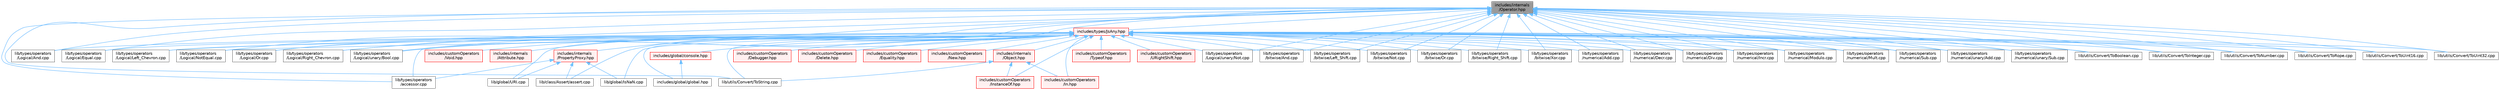 digraph "includes/internals/Operator.hpp"
{
 // LATEX_PDF_SIZE
  bgcolor="transparent";
  edge [fontname=Helvetica,fontsize=10,labelfontname=Helvetica,labelfontsize=10];
  node [fontname=Helvetica,fontsize=10,shape=box,height=0.2,width=0.4];
  Node1 [id="Node000001",label="includes/internals\l/Operator.hpp",height=0.2,width=0.4,color="gray40", fillcolor="grey60", style="filled", fontcolor="black",tooltip=" "];
  Node1 -> Node2 [id="edge1_Node000001_Node000002",dir="back",color="steelblue1",style="solid",tooltip=" "];
  Node2 [id="Node000002",label="includes/types/JsAny.hpp",height=0.2,width=0.4,color="red", fillcolor="#FFF0F0", style="filled",URL="$JsAny_8hpp.html",tooltip=" "];
  Node2 -> Node3 [id="edge2_Node000002_Node000003",dir="back",color="steelblue1",style="solid",tooltip=" "];
  Node3 [id="Node000003",label="includes/customOperators\l/Debugger.hpp",height=0.2,width=0.4,color="red", fillcolor="#FFF0F0", style="filled",URL="$Debugger_8hpp.html",tooltip=" "];
  Node2 -> Node7 [id="edge3_Node000002_Node000007",dir="back",color="steelblue1",style="solid",tooltip=" "];
  Node7 [id="Node000007",label="includes/customOperators\l/Delete.hpp",height=0.2,width=0.4,color="red", fillcolor="#FFF0F0", style="filled",URL="$Delete_8hpp.html",tooltip=" "];
  Node2 -> Node8 [id="edge4_Node000002_Node000008",dir="back",color="steelblue1",style="solid",tooltip=" "];
  Node8 [id="Node000008",label="includes/customOperators\l/Equality.hpp",height=0.2,width=0.4,color="red", fillcolor="#FFF0F0", style="filled",URL="$Equality_8hpp.html",tooltip=" "];
  Node2 -> Node9 [id="edge5_Node000002_Node000009",dir="back",color="steelblue1",style="solid",tooltip=" "];
  Node9 [id="Node000009",label="includes/customOperators\l/In.hpp",height=0.2,width=0.4,color="red", fillcolor="#FFF0F0", style="filled",URL="$In_8hpp.html",tooltip=" "];
  Node2 -> Node10 [id="edge6_Node000002_Node000010",dir="back",color="steelblue1",style="solid",tooltip=" "];
  Node10 [id="Node000010",label="includes/customOperators\l/InstanceOf.hpp",height=0.2,width=0.4,color="red", fillcolor="#FFF0F0", style="filled",URL="$InstanceOf_8hpp.html",tooltip=" "];
  Node2 -> Node11 [id="edge7_Node000002_Node000011",dir="back",color="steelblue1",style="solid",tooltip=" "];
  Node11 [id="Node000011",label="includes/customOperators\l/New.hpp",height=0.2,width=0.4,color="red", fillcolor="#FFF0F0", style="filled",URL="$New_8hpp.html",tooltip=" "];
  Node2 -> Node12 [id="edge8_Node000002_Node000012",dir="back",color="steelblue1",style="solid",tooltip=" "];
  Node12 [id="Node000012",label="includes/customOperators\l/Typeof.hpp",height=0.2,width=0.4,color="red", fillcolor="#FFF0F0", style="filled",URL="$Typeof_8hpp.html",tooltip=" "];
  Node2 -> Node13 [id="edge9_Node000002_Node000013",dir="back",color="steelblue1",style="solid",tooltip=" "];
  Node13 [id="Node000013",label="includes/customOperators\l/URightShift.hpp",height=0.2,width=0.4,color="red", fillcolor="#FFF0F0", style="filled",URL="$URightShift_8hpp.html",tooltip=" "];
  Node2 -> Node14 [id="edge10_Node000002_Node000014",dir="back",color="steelblue1",style="solid",tooltip=" "];
  Node14 [id="Node000014",label="includes/customOperators\l/Void.hpp",height=0.2,width=0.4,color="red", fillcolor="#FFF0F0", style="filled",URL="$Void_8hpp.html",tooltip=" "];
  Node2 -> Node15 [id="edge11_Node000002_Node000015",dir="back",color="steelblue1",style="solid",tooltip=" "];
  Node15 [id="Node000015",label="includes/global/console.hpp",height=0.2,width=0.4,color="red", fillcolor="#FFF0F0", style="filled",URL="$console_8hpp.html",tooltip=" "];
  Node15 -> Node16 [id="edge12_Node000015_Node000016",dir="back",color="steelblue1",style="solid",tooltip=" "];
  Node16 [id="Node000016",label="includes/global/global.hpp",height=0.2,width=0.4,color="grey40", fillcolor="white", style="filled",URL="$global_8hpp.html",tooltip=" "];
  Node2 -> Node16 [id="edge13_Node000002_Node000016",dir="back",color="steelblue1",style="solid",tooltip=" "];
  Node2 -> Node18 [id="edge14_Node000002_Node000018",dir="back",color="steelblue1",style="solid",tooltip=" "];
  Node18 [id="Node000018",label="includes/internals\l/Attribute.hpp",height=0.2,width=0.4,color="red", fillcolor="#FFF0F0", style="filled",URL="$Attribute_8hpp.html",tooltip=" "];
  Node2 -> Node135 [id="edge15_Node000002_Node000135",dir="back",color="steelblue1",style="solid",tooltip=" "];
  Node135 [id="Node000135",label="includes/internals\l/Object.hpp",height=0.2,width=0.4,color="red", fillcolor="#FFF0F0", style="filled",URL="$Object_8hpp.html",tooltip=" "];
  Node135 -> Node9 [id="edge16_Node000135_Node000009",dir="back",color="steelblue1",style="solid",tooltip=" "];
  Node135 -> Node10 [id="edge17_Node000135_Node000010",dir="back",color="steelblue1",style="solid",tooltip=" "];
  Node135 -> Node130 [id="edge18_Node000135_Node000130",dir="back",color="steelblue1",style="solid",tooltip=" "];
  Node130 [id="Node000130",label="lib/utils/Convert/ToString.cpp",height=0.2,width=0.4,color="grey40", fillcolor="white", style="filled",URL="$ToString_8cpp.html",tooltip=" "];
  Node2 -> Node158 [id="edge19_Node000002_Node000158",dir="back",color="steelblue1",style="solid",tooltip=" "];
  Node158 [id="Node000158",label="includes/internals\l/PropertyProxy.hpp",height=0.2,width=0.4,color="red", fillcolor="#FFF0F0", style="filled",URL="$PropertyProxy_8hpp.html",tooltip=" "];
  Node158 -> Node5 [id="edge20_Node000158_Node000005",dir="back",color="steelblue1",style="solid",tooltip=" "];
  Node5 [id="Node000005",label="lib/class/Assert/assert.cpp",height=0.2,width=0.4,color="grey40", fillcolor="white", style="filled",URL="$assert_8cpp.html",tooltip=" "];
  Node158 -> Node92 [id="edge21_Node000158_Node000092",dir="back",color="steelblue1",style="solid",tooltip=" "];
  Node92 [id="Node000092",label="lib/global/IsNaN.cpp",height=0.2,width=0.4,color="grey40", fillcolor="white", style="filled",URL="$IsNaN_8cpp.html",tooltip=" "];
  Node158 -> Node93 [id="edge22_Node000158_Node000093",dir="back",color="steelblue1",style="solid",tooltip=" "];
  Node93 [id="Node000093",label="lib/global/URI.cpp",height=0.2,width=0.4,color="grey40", fillcolor="white", style="filled",URL="$URI_8cpp.html",tooltip=" "];
  Node158 -> Node56 [id="edge23_Node000158_Node000056",dir="back",color="steelblue1",style="solid",tooltip=" "];
  Node56 [id="Node000056",label="lib/types/operators\l/accessor.cpp",height=0.2,width=0.4,color="grey40", fillcolor="white", style="filled",URL="$types_2operators_2accessor_8cpp.html",tooltip=" "];
  Node2 -> Node5 [id="edge24_Node000002_Node000005",dir="back",color="steelblue1",style="solid",tooltip=" "];
  Node2 -> Node92 [id="edge25_Node000002_Node000092",dir="back",color="steelblue1",style="solid",tooltip=" "];
  Node2 -> Node93 [id="edge26_Node000002_Node000093",dir="back",color="steelblue1",style="solid",tooltip=" "];
  Node2 -> Node104 [id="edge27_Node000002_Node000104",dir="back",color="steelblue1",style="solid",tooltip=" "];
  Node104 [id="Node000104",label="lib/types/operators\l/Logical/And.cpp",height=0.2,width=0.4,color="grey40", fillcolor="white", style="filled",URL="$Logical_2And_8cpp.html",tooltip=" "];
  Node2 -> Node105 [id="edge28_Node000002_Node000105",dir="back",color="steelblue1",style="solid",tooltip=" "];
  Node105 [id="Node000105",label="lib/types/operators\l/Logical/Equal.cpp",height=0.2,width=0.4,color="grey40", fillcolor="white", style="filled",URL="$Equal_8cpp.html",tooltip=" "];
  Node2 -> Node106 [id="edge29_Node000002_Node000106",dir="back",color="steelblue1",style="solid",tooltip=" "];
  Node106 [id="Node000106",label="lib/types/operators\l/Logical/Left_Chevron.cpp",height=0.2,width=0.4,color="grey40", fillcolor="white", style="filled",URL="$Left__Chevron_8cpp.html",tooltip=" "];
  Node2 -> Node160 [id="edge30_Node000002_Node000160",dir="back",color="steelblue1",style="solid",tooltip=" "];
  Node160 [id="Node000160",label="lib/types/operators\l/Logical/NotEqual.cpp",height=0.2,width=0.4,color="grey40", fillcolor="white", style="filled",URL="$NotEqual_8cpp.html",tooltip=" "];
  Node2 -> Node107 [id="edge31_Node000002_Node000107",dir="back",color="steelblue1",style="solid",tooltip=" "];
  Node107 [id="Node000107",label="lib/types/operators\l/Logical/Or.cpp",height=0.2,width=0.4,color="grey40", fillcolor="white", style="filled",URL="$Logical_2Or_8cpp.html",tooltip=" "];
  Node2 -> Node108 [id="edge32_Node000002_Node000108",dir="back",color="steelblue1",style="solid",tooltip=" "];
  Node108 [id="Node000108",label="lib/types/operators\l/Logical/Right_Chevron.cpp",height=0.2,width=0.4,color="grey40", fillcolor="white", style="filled",URL="$Right__Chevron_8cpp.html",tooltip=" "];
  Node2 -> Node109 [id="edge33_Node000002_Node000109",dir="back",color="steelblue1",style="solid",tooltip=" "];
  Node109 [id="Node000109",label="lib/types/operators\l/Logical/unary/Bool.cpp",height=0.2,width=0.4,color="grey40", fillcolor="white", style="filled",URL="$Bool_8cpp.html",tooltip=" "];
  Node2 -> Node110 [id="edge34_Node000002_Node000110",dir="back",color="steelblue1",style="solid",tooltip=" "];
  Node110 [id="Node000110",label="lib/types/operators\l/Logical/unary/Not.cpp",height=0.2,width=0.4,color="grey40", fillcolor="white", style="filled",URL="$Logical_2unary_2Not_8cpp.html",tooltip=" "];
  Node2 -> Node56 [id="edge35_Node000002_Node000056",dir="back",color="steelblue1",style="solid",tooltip=" "];
  Node2 -> Node111 [id="edge36_Node000002_Node000111",dir="back",color="steelblue1",style="solid",tooltip=" "];
  Node111 [id="Node000111",label="lib/types/operators\l/bitwise/And.cpp",height=0.2,width=0.4,color="grey40", fillcolor="white", style="filled",URL="$bitwise_2And_8cpp.html",tooltip=" "];
  Node2 -> Node112 [id="edge37_Node000002_Node000112",dir="back",color="steelblue1",style="solid",tooltip=" "];
  Node112 [id="Node000112",label="lib/types/operators\l/bitwise/Left_Shift.cpp",height=0.2,width=0.4,color="grey40", fillcolor="white", style="filled",URL="$Left__Shift_8cpp.html",tooltip=" "];
  Node2 -> Node113 [id="edge38_Node000002_Node000113",dir="back",color="steelblue1",style="solid",tooltip=" "];
  Node113 [id="Node000113",label="lib/types/operators\l/bitwise/Not.cpp",height=0.2,width=0.4,color="grey40", fillcolor="white", style="filled",URL="$bitwise_2Not_8cpp.html",tooltip=" "];
  Node2 -> Node114 [id="edge39_Node000002_Node000114",dir="back",color="steelblue1",style="solid",tooltip=" "];
  Node114 [id="Node000114",label="lib/types/operators\l/bitwise/Or.cpp",height=0.2,width=0.4,color="grey40", fillcolor="white", style="filled",URL="$bitwise_2Or_8cpp.html",tooltip=" "];
  Node2 -> Node115 [id="edge40_Node000002_Node000115",dir="back",color="steelblue1",style="solid",tooltip=" "];
  Node115 [id="Node000115",label="lib/types/operators\l/bitwise/Right_Shift.cpp",height=0.2,width=0.4,color="grey40", fillcolor="white", style="filled",URL="$Right__Shift_8cpp.html",tooltip=" "];
  Node2 -> Node116 [id="edge41_Node000002_Node000116",dir="back",color="steelblue1",style="solid",tooltip=" "];
  Node116 [id="Node000116",label="lib/types/operators\l/bitwise/Xor.cpp",height=0.2,width=0.4,color="grey40", fillcolor="white", style="filled",URL="$Xor_8cpp.html",tooltip=" "];
  Node2 -> Node117 [id="edge42_Node000002_Node000117",dir="back",color="steelblue1",style="solid",tooltip=" "];
  Node117 [id="Node000117",label="lib/types/operators\l/numerical/Add.cpp",height=0.2,width=0.4,color="grey40", fillcolor="white", style="filled",URL="$Add_8cpp.html",tooltip=" "];
  Node2 -> Node118 [id="edge43_Node000002_Node000118",dir="back",color="steelblue1",style="solid",tooltip=" "];
  Node118 [id="Node000118",label="lib/types/operators\l/numerical/Decr.cpp",height=0.2,width=0.4,color="grey40", fillcolor="white", style="filled",URL="$Decr_8cpp.html",tooltip=" "];
  Node2 -> Node119 [id="edge44_Node000002_Node000119",dir="back",color="steelblue1",style="solid",tooltip=" "];
  Node119 [id="Node000119",label="lib/types/operators\l/numerical/Div.cpp",height=0.2,width=0.4,color="grey40", fillcolor="white", style="filled",URL="$Div_8cpp.html",tooltip=" "];
  Node2 -> Node120 [id="edge45_Node000002_Node000120",dir="back",color="steelblue1",style="solid",tooltip=" "];
  Node120 [id="Node000120",label="lib/types/operators\l/numerical/Incr.cpp",height=0.2,width=0.4,color="grey40", fillcolor="white", style="filled",URL="$Incr_8cpp.html",tooltip=" "];
  Node2 -> Node121 [id="edge46_Node000002_Node000121",dir="back",color="steelblue1",style="solid",tooltip=" "];
  Node121 [id="Node000121",label="lib/types/operators\l/numerical/Modulo.cpp",height=0.2,width=0.4,color="grey40", fillcolor="white", style="filled",URL="$Modulo_8cpp.html",tooltip=" "];
  Node2 -> Node122 [id="edge47_Node000002_Node000122",dir="back",color="steelblue1",style="solid",tooltip=" "];
  Node122 [id="Node000122",label="lib/types/operators\l/numerical/Mult.cpp",height=0.2,width=0.4,color="grey40", fillcolor="white", style="filled",URL="$Mult_8cpp.html",tooltip=" "];
  Node2 -> Node123 [id="edge48_Node000002_Node000123",dir="back",color="steelblue1",style="solid",tooltip=" "];
  Node123 [id="Node000123",label="lib/types/operators\l/numerical/Sub.cpp",height=0.2,width=0.4,color="grey40", fillcolor="white", style="filled",URL="$Sub_8cpp.html",tooltip=" "];
  Node2 -> Node124 [id="edge49_Node000002_Node000124",dir="back",color="steelblue1",style="solid",tooltip=" "];
  Node124 [id="Node000124",label="lib/types/operators\l/numerical/unary/Add.cpp",height=0.2,width=0.4,color="grey40", fillcolor="white", style="filled",URL="$unary_2Add_8cpp.html",tooltip=" "];
  Node2 -> Node125 [id="edge50_Node000002_Node000125",dir="back",color="steelblue1",style="solid",tooltip=" "];
  Node125 [id="Node000125",label="lib/types/operators\l/numerical/unary/Sub.cpp",height=0.2,width=0.4,color="grey40", fillcolor="white", style="filled",URL="$unary_2Sub_8cpp.html",tooltip=" "];
  Node2 -> Node153 [id="edge51_Node000002_Node000153",dir="back",color="steelblue1",style="solid",tooltip=" "];
  Node153 [id="Node000153",label="lib/utils/Convert/ToBoolean.cpp",height=0.2,width=0.4,color="grey40", fillcolor="white", style="filled",URL="$ToBoolean_8cpp.html",tooltip=" "];
  Node2 -> Node128 [id="edge52_Node000002_Node000128",dir="back",color="steelblue1",style="solid",tooltip=" "];
  Node128 [id="Node000128",label="lib/utils/Convert/ToInteger.cpp",height=0.2,width=0.4,color="grey40", fillcolor="white", style="filled",URL="$ToInteger_8cpp.html",tooltip=" "];
  Node2 -> Node77 [id="edge53_Node000002_Node000077",dir="back",color="steelblue1",style="solid",tooltip=" "];
  Node77 [id="Node000077",label="lib/utils/Convert/ToNumber.cpp",height=0.2,width=0.4,color="grey40", fillcolor="white", style="filled",URL="$ToNumber_8cpp.html",tooltip=" "];
  Node2 -> Node129 [id="edge54_Node000002_Node000129",dir="back",color="steelblue1",style="solid",tooltip=" "];
  Node129 [id="Node000129",label="lib/utils/Convert/ToRope.cpp",height=0.2,width=0.4,color="grey40", fillcolor="white", style="filled",URL="$ToRope_8cpp.html",tooltip=" "];
  Node2 -> Node130 [id="edge55_Node000002_Node000130",dir="back",color="steelblue1",style="solid",tooltip=" "];
  Node2 -> Node131 [id="edge56_Node000002_Node000131",dir="back",color="steelblue1",style="solid",tooltip=" "];
  Node131 [id="Node000131",label="lib/utils/Convert/ToUint16.cpp",height=0.2,width=0.4,color="grey40", fillcolor="white", style="filled",URL="$ToUint16_8cpp.html",tooltip=" "];
  Node2 -> Node132 [id="edge57_Node000002_Node000132",dir="back",color="steelblue1",style="solid",tooltip=" "];
  Node132 [id="Node000132",label="lib/utils/Convert/ToUint32.cpp",height=0.2,width=0.4,color="grey40", fillcolor="white", style="filled",URL="$ToUint32_8cpp.html",tooltip=" "];
  Node1 -> Node104 [id="edge58_Node000001_Node000104",dir="back",color="steelblue1",style="solid",tooltip=" "];
  Node1 -> Node105 [id="edge59_Node000001_Node000105",dir="back",color="steelblue1",style="solid",tooltip=" "];
  Node1 -> Node106 [id="edge60_Node000001_Node000106",dir="back",color="steelblue1",style="solid",tooltip=" "];
  Node1 -> Node160 [id="edge61_Node000001_Node000160",dir="back",color="steelblue1",style="solid",tooltip=" "];
  Node1 -> Node107 [id="edge62_Node000001_Node000107",dir="back",color="steelblue1",style="solid",tooltip=" "];
  Node1 -> Node108 [id="edge63_Node000001_Node000108",dir="back",color="steelblue1",style="solid",tooltip=" "];
  Node1 -> Node109 [id="edge64_Node000001_Node000109",dir="back",color="steelblue1",style="solid",tooltip=" "];
  Node1 -> Node110 [id="edge65_Node000001_Node000110",dir="back",color="steelblue1",style="solid",tooltip=" "];
  Node1 -> Node56 [id="edge66_Node000001_Node000056",dir="back",color="steelblue1",style="solid",tooltip=" "];
  Node1 -> Node111 [id="edge67_Node000001_Node000111",dir="back",color="steelblue1",style="solid",tooltip=" "];
  Node1 -> Node112 [id="edge68_Node000001_Node000112",dir="back",color="steelblue1",style="solid",tooltip=" "];
  Node1 -> Node113 [id="edge69_Node000001_Node000113",dir="back",color="steelblue1",style="solid",tooltip=" "];
  Node1 -> Node114 [id="edge70_Node000001_Node000114",dir="back",color="steelblue1",style="solid",tooltip=" "];
  Node1 -> Node115 [id="edge71_Node000001_Node000115",dir="back",color="steelblue1",style="solid",tooltip=" "];
  Node1 -> Node116 [id="edge72_Node000001_Node000116",dir="back",color="steelblue1",style="solid",tooltip=" "];
  Node1 -> Node117 [id="edge73_Node000001_Node000117",dir="back",color="steelblue1",style="solid",tooltip=" "];
  Node1 -> Node118 [id="edge74_Node000001_Node000118",dir="back",color="steelblue1",style="solid",tooltip=" "];
  Node1 -> Node119 [id="edge75_Node000001_Node000119",dir="back",color="steelblue1",style="solid",tooltip=" "];
  Node1 -> Node120 [id="edge76_Node000001_Node000120",dir="back",color="steelblue1",style="solid",tooltip=" "];
  Node1 -> Node121 [id="edge77_Node000001_Node000121",dir="back",color="steelblue1",style="solid",tooltip=" "];
  Node1 -> Node122 [id="edge78_Node000001_Node000122",dir="back",color="steelblue1",style="solid",tooltip=" "];
  Node1 -> Node123 [id="edge79_Node000001_Node000123",dir="back",color="steelblue1",style="solid",tooltip=" "];
  Node1 -> Node124 [id="edge80_Node000001_Node000124",dir="back",color="steelblue1",style="solid",tooltip=" "];
  Node1 -> Node125 [id="edge81_Node000001_Node000125",dir="back",color="steelblue1",style="solid",tooltip=" "];
  Node1 -> Node153 [id="edge82_Node000001_Node000153",dir="back",color="steelblue1",style="solid",tooltip=" "];
  Node1 -> Node128 [id="edge83_Node000001_Node000128",dir="back",color="steelblue1",style="solid",tooltip=" "];
  Node1 -> Node77 [id="edge84_Node000001_Node000077",dir="back",color="steelblue1",style="solid",tooltip=" "];
  Node1 -> Node129 [id="edge85_Node000001_Node000129",dir="back",color="steelblue1",style="solid",tooltip=" "];
  Node1 -> Node130 [id="edge86_Node000001_Node000130",dir="back",color="steelblue1",style="solid",tooltip=" "];
  Node1 -> Node131 [id="edge87_Node000001_Node000131",dir="back",color="steelblue1",style="solid",tooltip=" "];
  Node1 -> Node132 [id="edge88_Node000001_Node000132",dir="back",color="steelblue1",style="solid",tooltip=" "];
}

